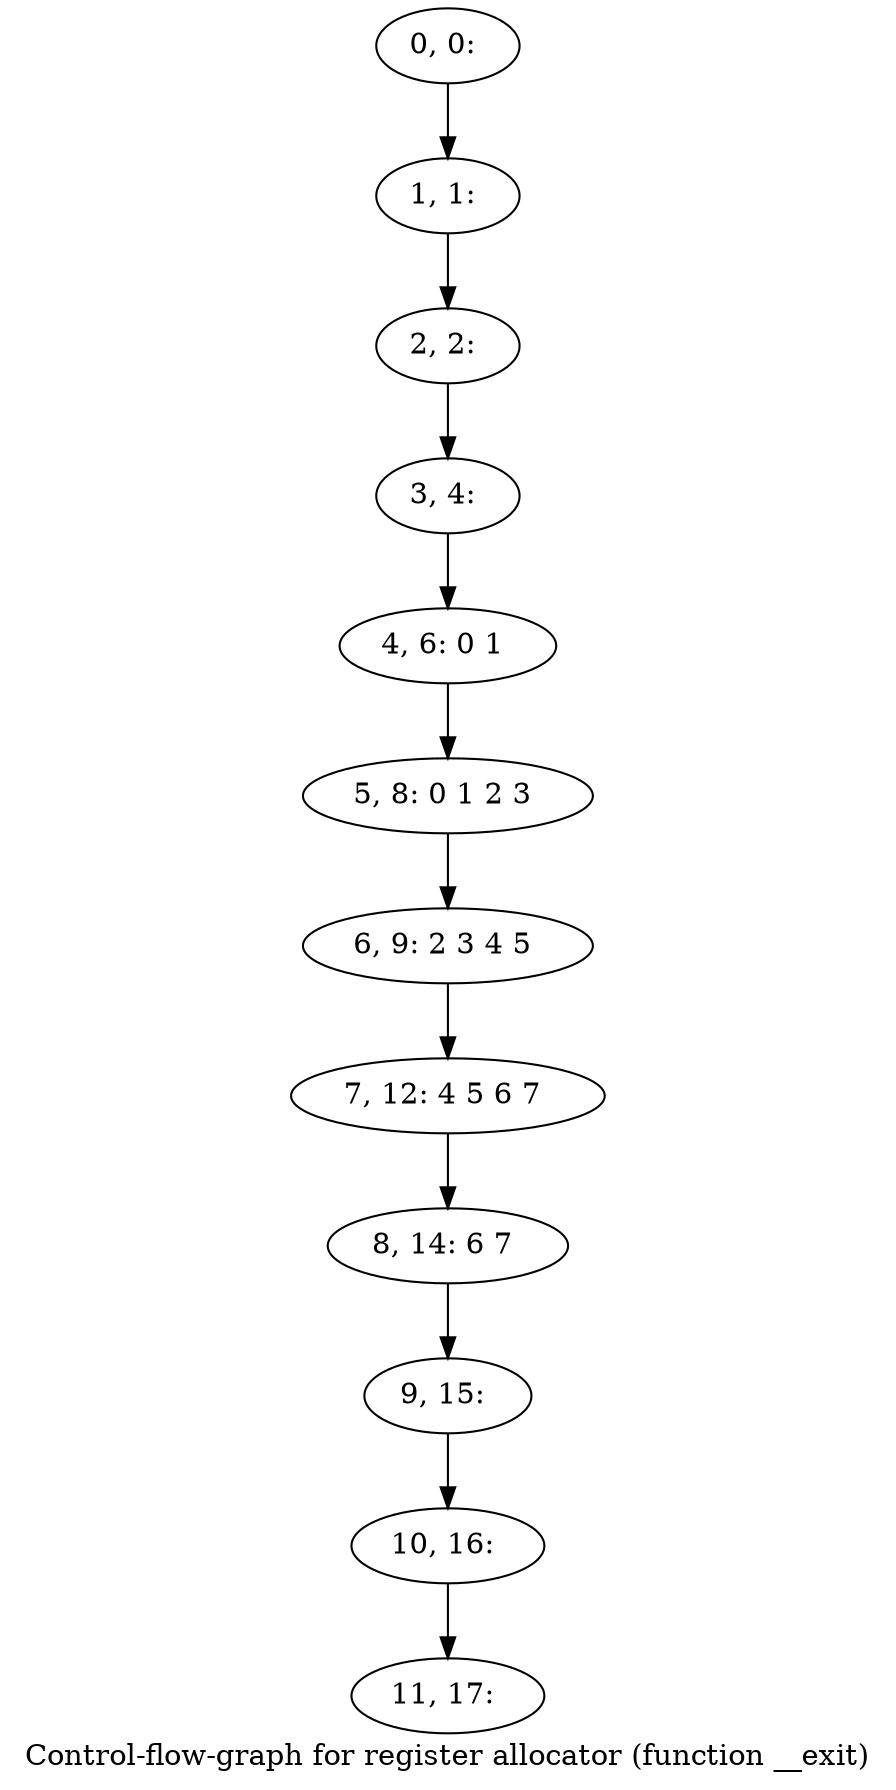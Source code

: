 digraph G {
graph [label="Control-flow-graph for register allocator (function __exit)"]
0[label="0, 0: "];
1[label="1, 1: "];
2[label="2, 2: "];
3[label="3, 4: "];
4[label="4, 6: 0 1 "];
5[label="5, 8: 0 1 2 3 "];
6[label="6, 9: 2 3 4 5 "];
7[label="7, 12: 4 5 6 7 "];
8[label="8, 14: 6 7 "];
9[label="9, 15: "];
10[label="10, 16: "];
11[label="11, 17: "];
0->1 ;
1->2 ;
2->3 ;
3->4 ;
4->5 ;
5->6 ;
6->7 ;
7->8 ;
8->9 ;
9->10 ;
10->11 ;
}

